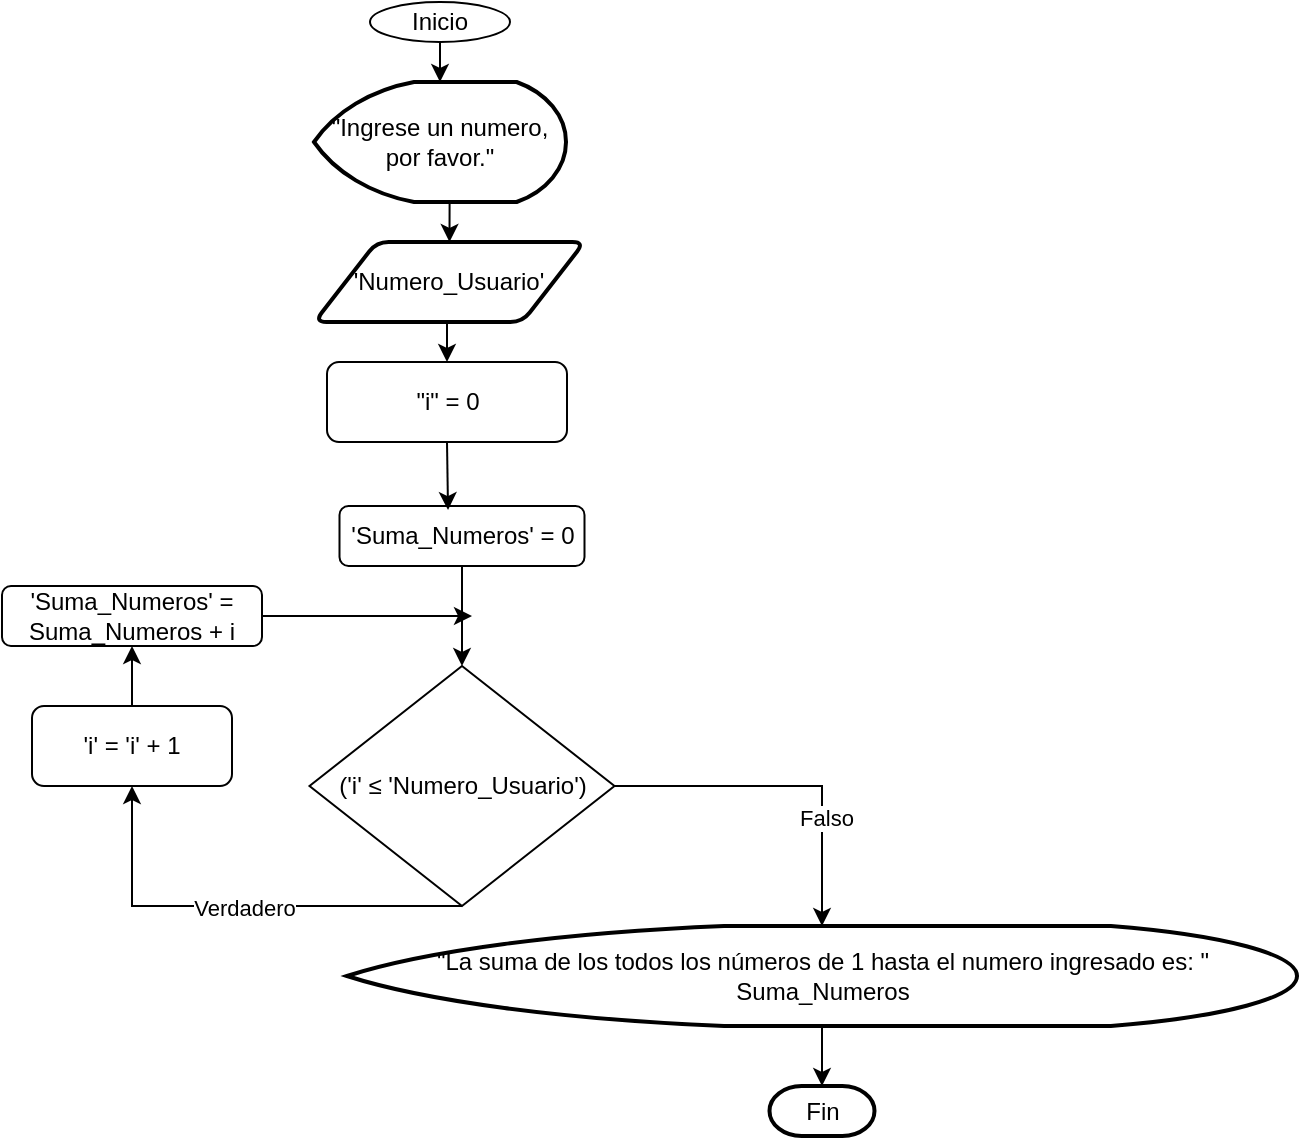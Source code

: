 <mxfile version="24.6.2" type="device">
  <diagram id="C5RBs43oDa-KdzZeNtuy" name="Page-1">
    <mxGraphModel dx="1434" dy="746" grid="1" gridSize="10" guides="1" tooltips="1" connect="1" arrows="1" fold="1" page="1" pageScale="1" pageWidth="827" pageHeight="1169" math="0" shadow="0">
      <root>
        <mxCell id="WIyWlLk6GJQsqaUBKTNV-0" />
        <mxCell id="WIyWlLk6GJQsqaUBKTNV-1" parent="WIyWlLk6GJQsqaUBKTNV-0" />
        <mxCell id="YSQ9petdPcKvNQWHhxnS-0" value="Inicio" style="ellipse;whiteSpace=wrap;html=1;" parent="WIyWlLk6GJQsqaUBKTNV-1" vertex="1">
          <mxGeometry x="379" y="20" width="70" height="20" as="geometry" />
        </mxCell>
        <mxCell id="4fcDc4YqXlQRVAz6K9Vw-1" style="edgeStyle=orthogonalEdgeStyle;rounded=0;orthogonalLoop=1;jettySize=auto;html=1;exitX=0.5;exitY=1;exitDx=0;exitDy=0;exitPerimeter=0;entryX=0.5;entryY=0;entryDx=0;entryDy=0;" edge="1" parent="WIyWlLk6GJQsqaUBKTNV-1" source="YSQ9petdPcKvNQWHhxnS-1" target="gIFZax0x_-JfEkcVk4F--0">
          <mxGeometry relative="1" as="geometry">
            <mxPoint x="428" y="140" as="targetPoint" />
          </mxGeometry>
        </mxCell>
        <mxCell id="YSQ9petdPcKvNQWHhxnS-1" value="&quot;Ingrese un numero, por favor.&quot;" style="strokeWidth=2;html=1;shape=mxgraph.flowchart.display;whiteSpace=wrap;" parent="WIyWlLk6GJQsqaUBKTNV-1" vertex="1">
          <mxGeometry x="351" y="60" width="126" height="60" as="geometry" />
        </mxCell>
        <mxCell id="YSQ9petdPcKvNQWHhxnS-3" style="edgeStyle=none;rounded=0;orthogonalLoop=1;jettySize=auto;html=1;entryX=0.5;entryY=0;entryDx=0;entryDy=0;entryPerimeter=0;" parent="WIyWlLk6GJQsqaUBKTNV-1" source="YSQ9petdPcKvNQWHhxnS-0" target="YSQ9petdPcKvNQWHhxnS-1" edge="1">
          <mxGeometry relative="1" as="geometry" />
        </mxCell>
        <mxCell id="YSQ9petdPcKvNQWHhxnS-10" style="edgeStyle=none;rounded=0;orthogonalLoop=1;jettySize=auto;html=1;exitX=1;exitY=0.5;exitDx=0;exitDy=0;entryX=0.5;entryY=0;entryDx=0;entryDy=0;entryPerimeter=0;" parent="WIyWlLk6GJQsqaUBKTNV-1" source="YSQ9petdPcKvNQWHhxnS-5" target="YSQ9petdPcKvNQWHhxnS-11" edge="1">
          <mxGeometry relative="1" as="geometry">
            <mxPoint x="600" y="512" as="targetPoint" />
            <Array as="points">
              <mxPoint x="605" y="412" />
            </Array>
          </mxGeometry>
        </mxCell>
        <mxCell id="YSQ9petdPcKvNQWHhxnS-12" value="Falso" style="edgeLabel;html=1;align=center;verticalAlign=middle;resizable=0;points=[];" parent="YSQ9petdPcKvNQWHhxnS-10" vertex="1" connectable="0">
          <mxGeometry x="0.378" y="2" relative="1" as="geometry">
            <mxPoint as="offset" />
          </mxGeometry>
        </mxCell>
        <mxCell id="YSQ9petdPcKvNQWHhxnS-14" style="edgeStyle=none;rounded=0;orthogonalLoop=1;jettySize=auto;html=1;exitX=0.5;exitY=1;exitDx=0;exitDy=0;entryX=0.5;entryY=1;entryDx=0;entryDy=0;" parent="WIyWlLk6GJQsqaUBKTNV-1" source="YSQ9petdPcKvNQWHhxnS-5" target="YSQ9petdPcKvNQWHhxnS-16" edge="1">
          <mxGeometry relative="1" as="geometry">
            <mxPoint x="260" y="442" as="targetPoint" />
            <Array as="points">
              <mxPoint x="260" y="472" />
            </Array>
          </mxGeometry>
        </mxCell>
        <mxCell id="YSQ9petdPcKvNQWHhxnS-15" value="Verdadero" style="edgeLabel;html=1;align=center;verticalAlign=middle;resizable=0;points=[];" parent="YSQ9petdPcKvNQWHhxnS-14" vertex="1" connectable="0">
          <mxGeometry x="-0.026" y="1" relative="1" as="geometry">
            <mxPoint as="offset" />
          </mxGeometry>
        </mxCell>
        <mxCell id="YSQ9petdPcKvNQWHhxnS-5" value="(&#39;i&#39; ≤ &#39;Numero_Usuario&#39;)" style="rhombus;whiteSpace=wrap;html=1;" parent="WIyWlLk6GJQsqaUBKTNV-1" vertex="1">
          <mxGeometry x="348.75" y="352" width="152.5" height="120" as="geometry" />
        </mxCell>
        <mxCell id="YSQ9petdPcKvNQWHhxnS-20" style="edgeStyle=none;rounded=0;orthogonalLoop=1;jettySize=auto;html=1;exitX=0.5;exitY=1;exitDx=0;exitDy=0;exitPerimeter=0;entryX=0.5;entryY=0;entryDx=0;entryDy=0;entryPerimeter=0;" parent="WIyWlLk6GJQsqaUBKTNV-1" source="YSQ9petdPcKvNQWHhxnS-11" target="YSQ9petdPcKvNQWHhxnS-21" edge="1">
          <mxGeometry relative="1" as="geometry">
            <mxPoint x="605" y="632" as="targetPoint" />
          </mxGeometry>
        </mxCell>
        <mxCell id="YSQ9petdPcKvNQWHhxnS-11" value="&lt;div&gt;&quot;La suma de los todos los números de 1 hasta el numero ingresado es: &quot;&lt;/div&gt;&lt;div&gt;Suma_Numeros&lt;/div&gt;" style="strokeWidth=2;html=1;shape=mxgraph.flowchart.display;whiteSpace=wrap;" parent="WIyWlLk6GJQsqaUBKTNV-1" vertex="1">
          <mxGeometry x="367.5" y="482" width="475" height="50" as="geometry" />
        </mxCell>
        <mxCell id="YSQ9petdPcKvNQWHhxnS-18" style="edgeStyle=none;rounded=0;orthogonalLoop=1;jettySize=auto;html=1;exitX=0.5;exitY=0;exitDx=0;exitDy=0;entryX=0.5;entryY=1;entryDx=0;entryDy=0;" parent="WIyWlLk6GJQsqaUBKTNV-1" source="YSQ9petdPcKvNQWHhxnS-16" target="YSQ9petdPcKvNQWHhxnS-17" edge="1">
          <mxGeometry relative="1" as="geometry" />
        </mxCell>
        <mxCell id="YSQ9petdPcKvNQWHhxnS-16" value="&#39;i&#39; = &#39;i&#39; + 1" style="rounded=1;whiteSpace=wrap;html=1;" parent="WIyWlLk6GJQsqaUBKTNV-1" vertex="1">
          <mxGeometry x="210" y="372" width="100" height="40" as="geometry" />
        </mxCell>
        <mxCell id="YSQ9petdPcKvNQWHhxnS-19" style="edgeStyle=none;rounded=0;orthogonalLoop=1;jettySize=auto;html=1;exitX=1;exitY=0.5;exitDx=0;exitDy=0;" parent="WIyWlLk6GJQsqaUBKTNV-1" source="YSQ9petdPcKvNQWHhxnS-17" edge="1">
          <mxGeometry relative="1" as="geometry">
            <mxPoint x="430" y="327" as="targetPoint" />
          </mxGeometry>
        </mxCell>
        <mxCell id="YSQ9petdPcKvNQWHhxnS-17" value="&#39;Suma_Numeros&#39; = Suma_Numeros + i" style="rounded=1;whiteSpace=wrap;html=1;" parent="WIyWlLk6GJQsqaUBKTNV-1" vertex="1">
          <mxGeometry x="195" y="312" width="130" height="30" as="geometry" />
        </mxCell>
        <mxCell id="YSQ9petdPcKvNQWHhxnS-21" value="Fin" style="strokeWidth=2;html=1;shape=mxgraph.flowchart.terminator;whiteSpace=wrap;" parent="WIyWlLk6GJQsqaUBKTNV-1" vertex="1">
          <mxGeometry x="578.75" y="562" width="52.5" height="25" as="geometry" />
        </mxCell>
        <mxCell id="YSQ9petdPcKvNQWHhxnS-24" style="edgeStyle=none;rounded=0;orthogonalLoop=1;jettySize=auto;html=1;exitX=0.5;exitY=1;exitDx=0;exitDy=0;entryX=0.5;entryY=0;entryDx=0;entryDy=0;" parent="WIyWlLk6GJQsqaUBKTNV-1" source="YSQ9petdPcKvNQWHhxnS-22" target="YSQ9petdPcKvNQWHhxnS-5" edge="1">
          <mxGeometry relative="1" as="geometry" />
        </mxCell>
        <mxCell id="YSQ9petdPcKvNQWHhxnS-22" value="&#39;Suma_Numeros&#39; = 0" style="rounded=1;whiteSpace=wrap;html=1;" parent="WIyWlLk6GJQsqaUBKTNV-1" vertex="1">
          <mxGeometry x="363.75" y="272" width="122.5" height="30" as="geometry" />
        </mxCell>
        <mxCell id="4fcDc4YqXlQRVAz6K9Vw-5" style="edgeStyle=orthogonalEdgeStyle;rounded=0;orthogonalLoop=1;jettySize=auto;html=1;exitX=0.5;exitY=1;exitDx=0;exitDy=0;entryX=0.5;entryY=0;entryDx=0;entryDy=0;" edge="1" parent="WIyWlLk6GJQsqaUBKTNV-1" source="gIFZax0x_-JfEkcVk4F--0" target="4fcDc4YqXlQRVAz6K9Vw-4">
          <mxGeometry relative="1" as="geometry" />
        </mxCell>
        <mxCell id="gIFZax0x_-JfEkcVk4F--0" value="&#39;Numero_Usuario&#39;" style="shape=parallelogram;html=1;strokeWidth=2;perimeter=parallelogramPerimeter;whiteSpace=wrap;rounded=1;arcSize=12;size=0.23;" parent="WIyWlLk6GJQsqaUBKTNV-1" vertex="1">
          <mxGeometry x="351.25" y="140" width="135" height="40" as="geometry" />
        </mxCell>
        <mxCell id="4fcDc4YqXlQRVAz6K9Vw-4" value="&quot;i&quot; = 0" style="rounded=1;whiteSpace=wrap;html=1;" vertex="1" parent="WIyWlLk6GJQsqaUBKTNV-1">
          <mxGeometry x="357.5" y="200" width="120" height="40" as="geometry" />
        </mxCell>
        <mxCell id="4fcDc4YqXlQRVAz6K9Vw-6" style="edgeStyle=orthogonalEdgeStyle;rounded=0;orthogonalLoop=1;jettySize=auto;html=1;exitX=0.5;exitY=1;exitDx=0;exitDy=0;entryX=0.443;entryY=0.067;entryDx=0;entryDy=0;entryPerimeter=0;" edge="1" parent="WIyWlLk6GJQsqaUBKTNV-1" source="4fcDc4YqXlQRVAz6K9Vw-4" target="YSQ9petdPcKvNQWHhxnS-22">
          <mxGeometry relative="1" as="geometry" />
        </mxCell>
      </root>
    </mxGraphModel>
  </diagram>
</mxfile>
